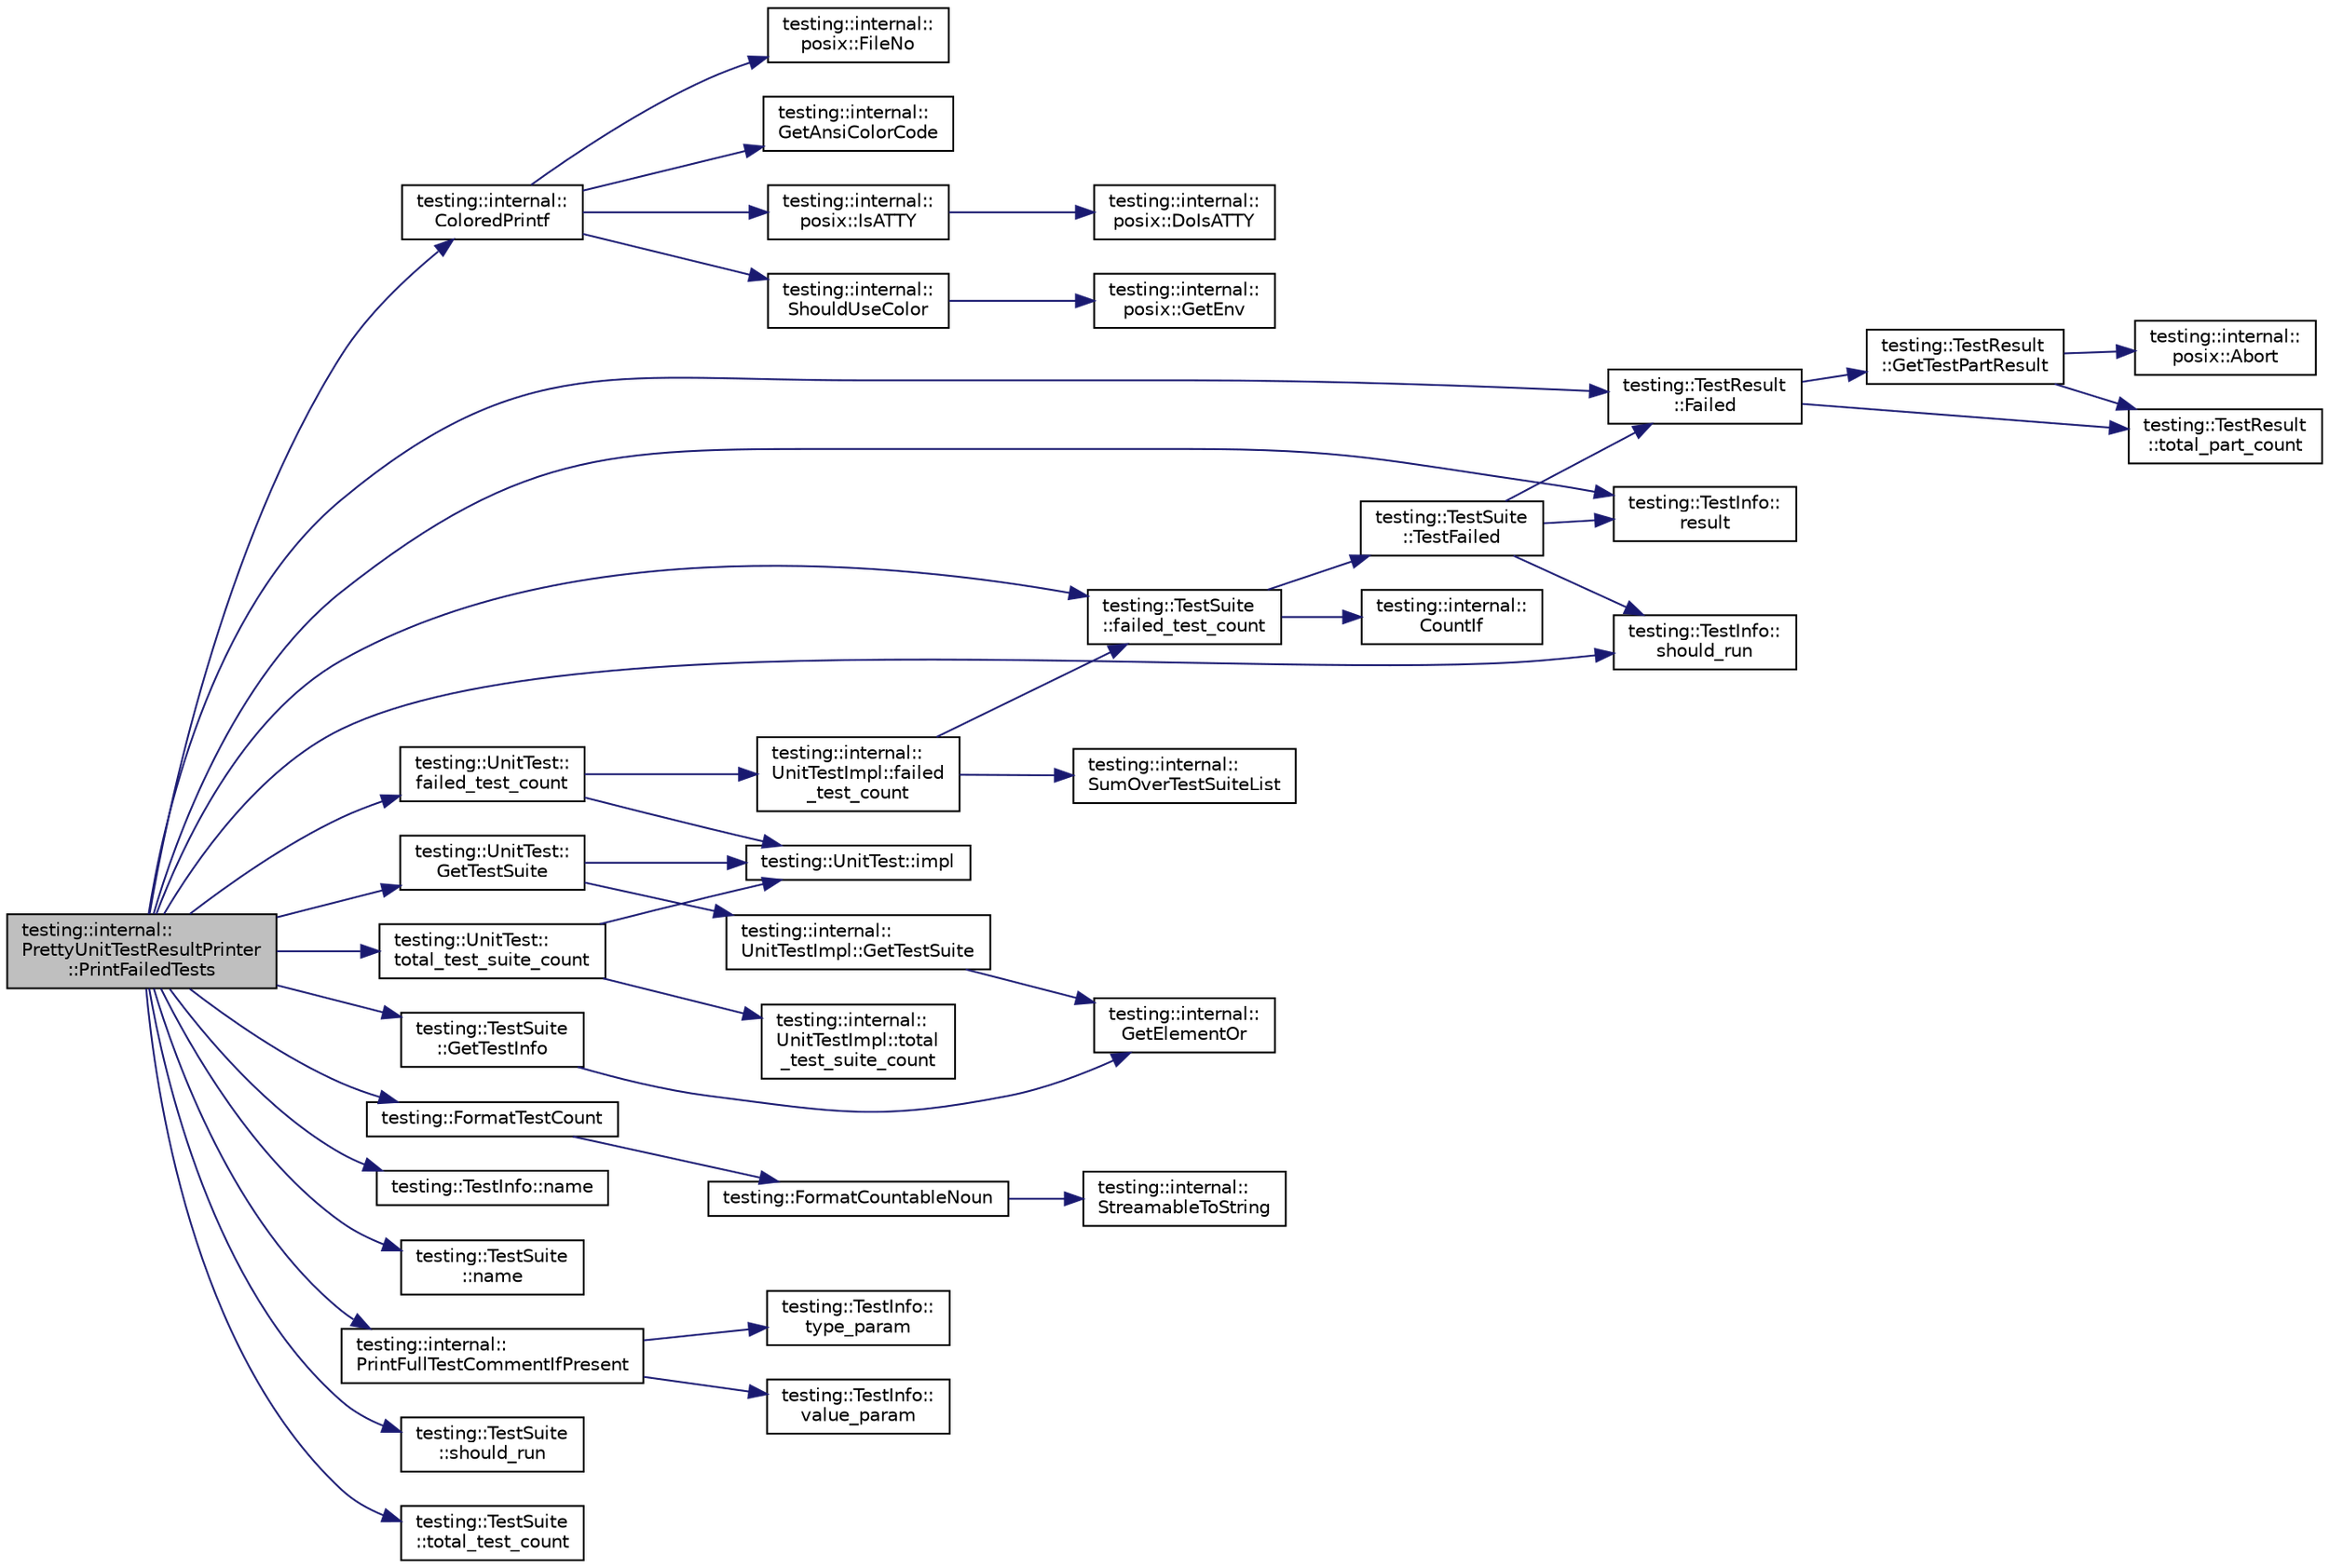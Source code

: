 digraph "testing::internal::PrettyUnitTestResultPrinter::PrintFailedTests"
{
 // LATEX_PDF_SIZE
  bgcolor="transparent";
  edge [fontname="Helvetica",fontsize="10",labelfontname="Helvetica",labelfontsize="10"];
  node [fontname="Helvetica",fontsize="10",shape=record];
  rankdir="LR";
  Node1 [label="testing::internal::\lPrettyUnitTestResultPrinter\l::PrintFailedTests",height=0.2,width=0.4,color="black", fillcolor="grey75", style="filled", fontcolor="black",tooltip=" "];
  Node1 -> Node2 [color="midnightblue",fontsize="10",style="solid",fontname="Helvetica"];
  Node2 [label="testing::internal::\lColoredPrintf",height=0.2,width=0.4,color="black",URL="$namespacetesting_1_1internal.html#a1d9493ff218e622051c53094eb54bcd6",tooltip=" "];
  Node2 -> Node3 [color="midnightblue",fontsize="10",style="solid",fontname="Helvetica"];
  Node3 [label="testing::internal::\lposix::FileNo",height=0.2,width=0.4,color="black",URL="$namespacetesting_1_1internal_1_1posix.html#a3117b067e1f942a2031e666953120ccc",tooltip=" "];
  Node2 -> Node4 [color="midnightblue",fontsize="10",style="solid",fontname="Helvetica"];
  Node4 [label="testing::internal::\lGetAnsiColorCode",height=0.2,width=0.4,color="black",URL="$namespacetesting_1_1internal.html#a27e2b771bd01c527d3e9c232a346315f",tooltip=" "];
  Node2 -> Node5 [color="midnightblue",fontsize="10",style="solid",fontname="Helvetica"];
  Node5 [label="testing::internal::\lposix::IsATTY",height=0.2,width=0.4,color="black",URL="$namespacetesting_1_1internal_1_1posix.html#a16ebe936b3a8ea462a94191635aedc27",tooltip=" "];
  Node5 -> Node6 [color="midnightblue",fontsize="10",style="solid",fontname="Helvetica"];
  Node6 [label="testing::internal::\lposix::DoIsATTY",height=0.2,width=0.4,color="black",URL="$namespacetesting_1_1internal_1_1posix.html#a10ec8d66be38419e0f99253e63def3d8",tooltip=" "];
  Node2 -> Node7 [color="midnightblue",fontsize="10",style="solid",fontname="Helvetica"];
  Node7 [label="testing::internal::\lShouldUseColor",height=0.2,width=0.4,color="black",URL="$namespacetesting_1_1internal.html#ac1db1b4603967a6c4404f31cbbac31a6",tooltip=" "];
  Node7 -> Node8 [color="midnightblue",fontsize="10",style="solid",fontname="Helvetica"];
  Node8 [label="testing::internal::\lposix::GetEnv",height=0.2,width=0.4,color="black",URL="$namespacetesting_1_1internal_1_1posix.html#a1d5e3da5a27eed25986859fa83cafe95",tooltip=" "];
  Node1 -> Node9 [color="midnightblue",fontsize="10",style="solid",fontname="Helvetica"];
  Node9 [label="testing::TestResult\l::Failed",height=0.2,width=0.4,color="black",URL="$classtesting_1_1TestResult.html#afacc37e8b43c8574e4101bc61723c769",tooltip=" "];
  Node9 -> Node10 [color="midnightblue",fontsize="10",style="solid",fontname="Helvetica"];
  Node10 [label="testing::TestResult\l::GetTestPartResult",height=0.2,width=0.4,color="black",URL="$classtesting_1_1TestResult.html#a765c1e734ac08115757b343d57226bba",tooltip=" "];
  Node10 -> Node11 [color="midnightblue",fontsize="10",style="solid",fontname="Helvetica"];
  Node11 [label="testing::internal::\lposix::Abort",height=0.2,width=0.4,color="black",URL="$namespacetesting_1_1internal_1_1posix.html#a69b8278c59359dd6a6f941b4643db9fb",tooltip=" "];
  Node10 -> Node12 [color="midnightblue",fontsize="10",style="solid",fontname="Helvetica"];
  Node12 [label="testing::TestResult\l::total_part_count",height=0.2,width=0.4,color="black",URL="$classtesting_1_1TestResult.html#a6174aa4019dcda7c34d776b5741c9032",tooltip=" "];
  Node9 -> Node12 [color="midnightblue",fontsize="10",style="solid",fontname="Helvetica"];
  Node1 -> Node13 [color="midnightblue",fontsize="10",style="solid",fontname="Helvetica"];
  Node13 [label="testing::TestSuite\l::failed_test_count",height=0.2,width=0.4,color="black",URL="$classtesting_1_1TestSuite.html#aaf18223e67cf0761f56bd4b8167abc6c",tooltip=" "];
  Node13 -> Node14 [color="midnightblue",fontsize="10",style="solid",fontname="Helvetica"];
  Node14 [label="testing::internal::\lCountIf",height=0.2,width=0.4,color="black",URL="$namespacetesting_1_1internal.html#a1e77a774d910346eff11a86d8df783a5",tooltip=" "];
  Node13 -> Node15 [color="midnightblue",fontsize="10",style="solid",fontname="Helvetica"];
  Node15 [label="testing::TestSuite\l::TestFailed",height=0.2,width=0.4,color="black",URL="$classtesting_1_1TestSuite.html#ae4a91afa37c495d36bf30dd9d6cf0e9c",tooltip=" "];
  Node15 -> Node9 [color="midnightblue",fontsize="10",style="solid",fontname="Helvetica"];
  Node15 -> Node16 [color="midnightblue",fontsize="10",style="solid",fontname="Helvetica"];
  Node16 [label="testing::TestInfo::\lresult",height=0.2,width=0.4,color="black",URL="$classtesting_1_1TestInfo.html#aee8cb884c95cd446129aba936b4159e0",tooltip=" "];
  Node15 -> Node17 [color="midnightblue",fontsize="10",style="solid",fontname="Helvetica"];
  Node17 [label="testing::TestInfo::\lshould_run",height=0.2,width=0.4,color="black",URL="$classtesting_1_1TestInfo.html#a866e33b5bc5ab2a6e5375fc7d3af0f96",tooltip=" "];
  Node1 -> Node18 [color="midnightblue",fontsize="10",style="solid",fontname="Helvetica"];
  Node18 [label="testing::UnitTest::\lfailed_test_count",height=0.2,width=0.4,color="black",URL="$classtesting_1_1UnitTest.html#ace1c860482b4ae5c341df5a9665e5c08",tooltip=" "];
  Node18 -> Node19 [color="midnightblue",fontsize="10",style="solid",fontname="Helvetica"];
  Node19 [label="testing::internal::\lUnitTestImpl::failed\l_test_count",height=0.2,width=0.4,color="black",URL="$classtesting_1_1internal_1_1UnitTestImpl.html#ad0abe95b66466268363d7fa407bac41b",tooltip=" "];
  Node19 -> Node13 [color="midnightblue",fontsize="10",style="solid",fontname="Helvetica"];
  Node19 -> Node20 [color="midnightblue",fontsize="10",style="solid",fontname="Helvetica"];
  Node20 [label="testing::internal::\lSumOverTestSuiteList",height=0.2,width=0.4,color="black",URL="$namespacetesting_1_1internal.html#a9ba01fa896ccd7339cbe7d3c76ac22e3",tooltip=" "];
  Node18 -> Node21 [color="midnightblue",fontsize="10",style="solid",fontname="Helvetica"];
  Node21 [label="testing::UnitTest::impl",height=0.2,width=0.4,color="black",URL="$classtesting_1_1UnitTest.html#a4df5d11a58affb337d7fa62eaa07690e",tooltip=" "];
  Node1 -> Node22 [color="midnightblue",fontsize="10",style="solid",fontname="Helvetica"];
  Node22 [label="testing::FormatTestCount",height=0.2,width=0.4,color="black",URL="$namespacetesting.html#a7420a0eb48a02ba210e265afb75febdf",tooltip=" "];
  Node22 -> Node23 [color="midnightblue",fontsize="10",style="solid",fontname="Helvetica"];
  Node23 [label="testing::FormatCountableNoun",height=0.2,width=0.4,color="black",URL="$namespacetesting.html#a33e070c3e994cb75f9017fa2a044d536",tooltip=" "];
  Node23 -> Node24 [color="midnightblue",fontsize="10",style="solid",fontname="Helvetica"];
  Node24 [label="testing::internal::\lStreamableToString",height=0.2,width=0.4,color="black",URL="$namespacetesting_1_1internal.html#aad4beed95d0846e6ffc5da0978ef3bb9",tooltip=" "];
  Node1 -> Node25 [color="midnightblue",fontsize="10",style="solid",fontname="Helvetica"];
  Node25 [label="testing::TestSuite\l::GetTestInfo",height=0.2,width=0.4,color="black",URL="$classtesting_1_1TestSuite.html#a604220b75b3c6252287ba62d1d1754a9",tooltip=" "];
  Node25 -> Node26 [color="midnightblue",fontsize="10",style="solid",fontname="Helvetica"];
  Node26 [label="testing::internal::\lGetElementOr",height=0.2,width=0.4,color="black",URL="$namespacetesting_1_1internal.html#a71fdd20a0686bea3dc0cdcd95e0bca1c",tooltip=" "];
  Node1 -> Node27 [color="midnightblue",fontsize="10",style="solid",fontname="Helvetica"];
  Node27 [label="testing::UnitTest::\lGetTestSuite",height=0.2,width=0.4,color="black",URL="$classtesting_1_1UnitTest.html#a9875be4cde301a6bef1788cdd65a0f84",tooltip=" "];
  Node27 -> Node28 [color="midnightblue",fontsize="10",style="solid",fontname="Helvetica"];
  Node28 [label="testing::internal::\lUnitTestImpl::GetTestSuite",height=0.2,width=0.4,color="black",URL="$classtesting_1_1internal_1_1UnitTestImpl.html#a59804cca77f0daf98b93cf2f939051fe",tooltip=" "];
  Node28 -> Node26 [color="midnightblue",fontsize="10",style="solid",fontname="Helvetica"];
  Node27 -> Node21 [color="midnightblue",fontsize="10",style="solid",fontname="Helvetica"];
  Node1 -> Node29 [color="midnightblue",fontsize="10",style="solid",fontname="Helvetica"];
  Node29 [label="testing::TestInfo::name",height=0.2,width=0.4,color="black",URL="$classtesting_1_1TestInfo.html#ac2581b45eccc9a3b94cb41c4807d0e34",tooltip=" "];
  Node1 -> Node30 [color="midnightblue",fontsize="10",style="solid",fontname="Helvetica"];
  Node30 [label="testing::TestSuite\l::name",height=0.2,width=0.4,color="black",URL="$classtesting_1_1TestSuite.html#ab3369db678ca3d9648d6fd63ad038986",tooltip=" "];
  Node1 -> Node31 [color="midnightblue",fontsize="10",style="solid",fontname="Helvetica"];
  Node31 [label="testing::internal::\lPrintFullTestCommentIfPresent",height=0.2,width=0.4,color="black",URL="$namespacetesting_1_1internal.html#a55f54e26c86c7e5cb9de04b4eccd21b8",tooltip=" "];
  Node31 -> Node32 [color="midnightblue",fontsize="10",style="solid",fontname="Helvetica"];
  Node32 [label="testing::TestInfo::\ltype_param",height=0.2,width=0.4,color="black",URL="$classtesting_1_1TestInfo.html#a7759bc57f4350ad406cbbb0b3bcea320",tooltip=" "];
  Node31 -> Node33 [color="midnightblue",fontsize="10",style="solid",fontname="Helvetica"];
  Node33 [label="testing::TestInfo::\lvalue_param",height=0.2,width=0.4,color="black",URL="$classtesting_1_1TestInfo.html#abdf2c6cfcf4819e725816c64e1c1fc24",tooltip=" "];
  Node1 -> Node16 [color="midnightblue",fontsize="10",style="solid",fontname="Helvetica"];
  Node1 -> Node17 [color="midnightblue",fontsize="10",style="solid",fontname="Helvetica"];
  Node1 -> Node34 [color="midnightblue",fontsize="10",style="solid",fontname="Helvetica"];
  Node34 [label="testing::TestSuite\l::should_run",height=0.2,width=0.4,color="black",URL="$classtesting_1_1TestSuite.html#a8f62c17baef80042e0ff03ef5d5e4ba7",tooltip=" "];
  Node1 -> Node35 [color="midnightblue",fontsize="10",style="solid",fontname="Helvetica"];
  Node35 [label="testing::TestSuite\l::total_test_count",height=0.2,width=0.4,color="black",URL="$classtesting_1_1TestSuite.html#a38a5e95341cfee5a88d8910f69da4960",tooltip=" "];
  Node1 -> Node36 [color="midnightblue",fontsize="10",style="solid",fontname="Helvetica"];
  Node36 [label="testing::UnitTest::\ltotal_test_suite_count",height=0.2,width=0.4,color="black",URL="$classtesting_1_1UnitTest.html#af8ed6d43a95405a860fdd898bf0c1a87",tooltip=" "];
  Node36 -> Node21 [color="midnightblue",fontsize="10",style="solid",fontname="Helvetica"];
  Node36 -> Node37 [color="midnightblue",fontsize="10",style="solid",fontname="Helvetica"];
  Node37 [label="testing::internal::\lUnitTestImpl::total\l_test_suite_count",height=0.2,width=0.4,color="black",URL="$classtesting_1_1internal_1_1UnitTestImpl.html#af4d396fe75580e5b7b0f60762f17b24a",tooltip=" "];
}
